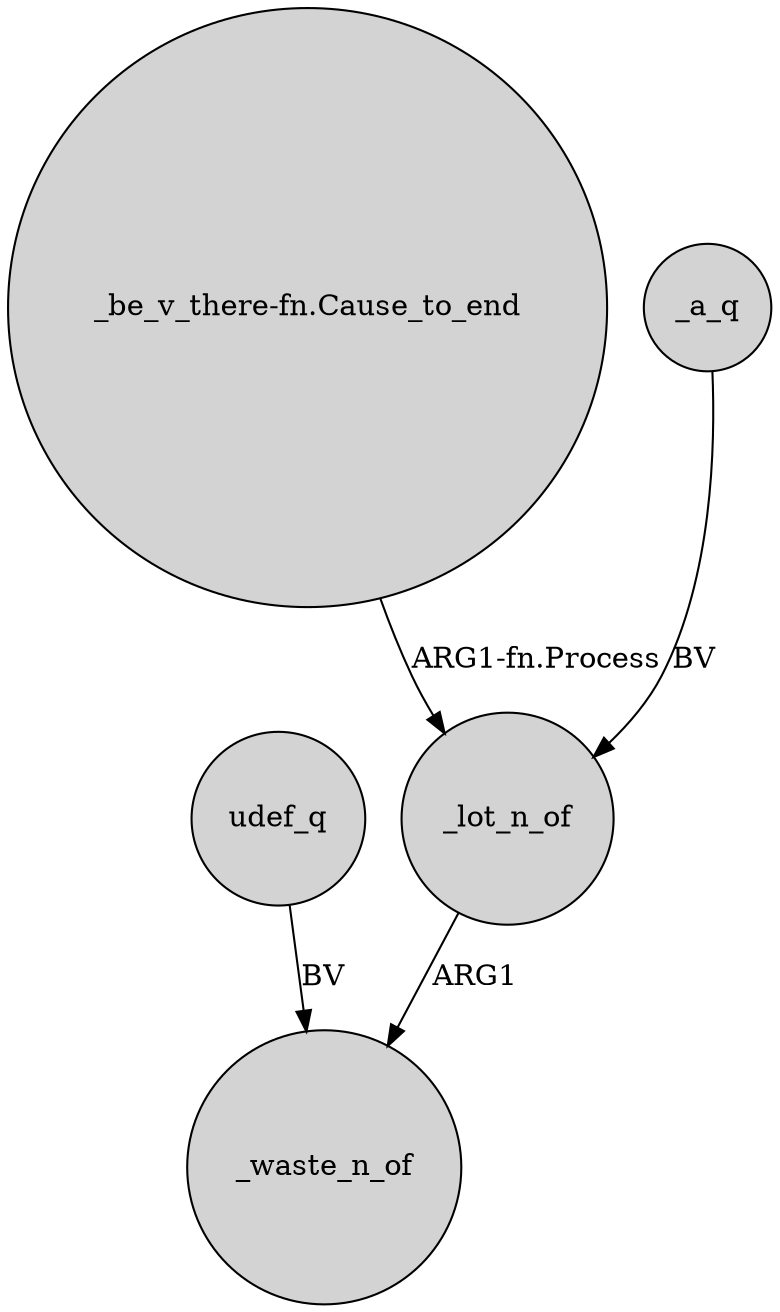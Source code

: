 digraph {
	node [shape=circle style=filled]
	_lot_n_of -> _waste_n_of [label=ARG1]
	"_be_v_there-fn.Cause_to_end" -> _lot_n_of [label="ARG1-fn.Process"]
	_a_q -> _lot_n_of [label=BV]
	udef_q -> _waste_n_of [label=BV]
}
